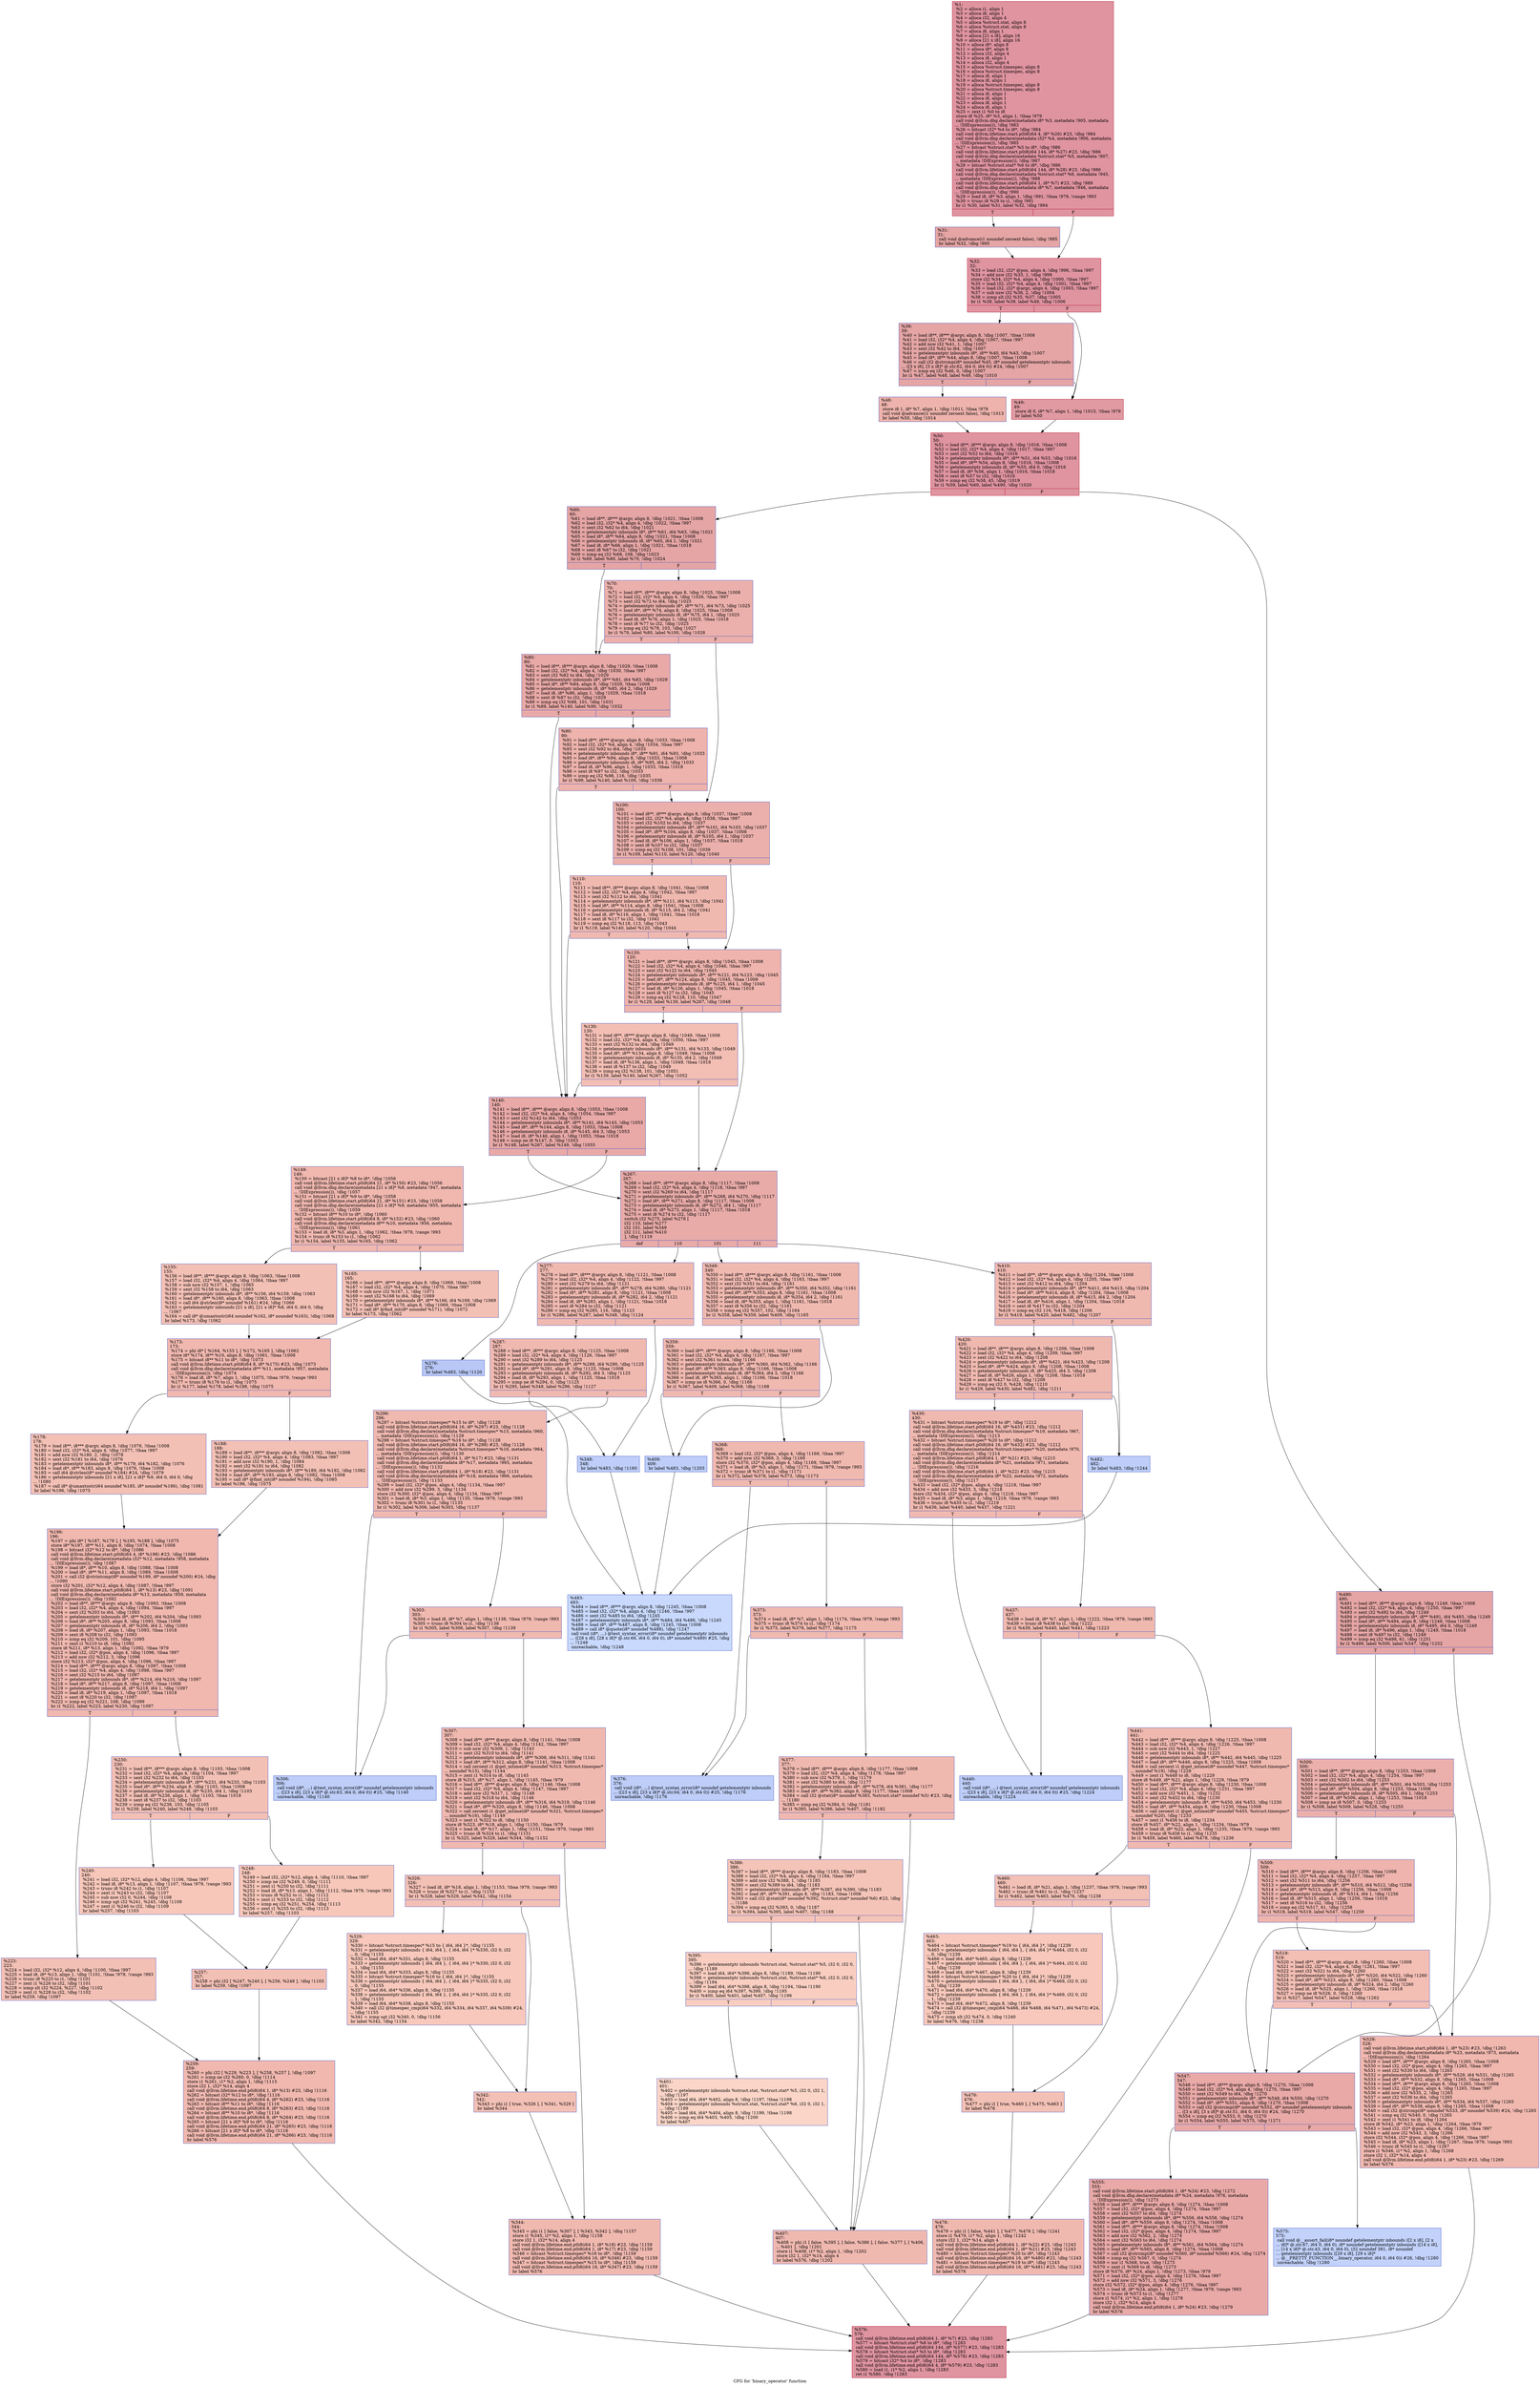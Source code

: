 digraph "CFG for 'binary_operator' function" {
	label="CFG for 'binary_operator' function";

	Node0x14c09e0 [shape=record,color="#b70d28ff", style=filled, fillcolor="#b70d2870",label="{%1:\l  %2 = alloca i1, align 1\l  %3 = alloca i8, align 1\l  %4 = alloca i32, align 4\l  %5 = alloca %struct.stat, align 8\l  %6 = alloca %struct.stat, align 8\l  %7 = alloca i8, align 1\l  %8 = alloca [21 x i8], align 16\l  %9 = alloca [21 x i8], align 16\l  %10 = alloca i8*, align 8\l  %11 = alloca i8*, align 8\l  %12 = alloca i32, align 4\l  %13 = alloca i8, align 1\l  %14 = alloca i32, align 4\l  %15 = alloca %struct.timespec, align 8\l  %16 = alloca %struct.timespec, align 8\l  %17 = alloca i8, align 1\l  %18 = alloca i8, align 1\l  %19 = alloca %struct.timespec, align 8\l  %20 = alloca %struct.timespec, align 8\l  %21 = alloca i8, align 1\l  %22 = alloca i8, align 1\l  %23 = alloca i8, align 1\l  %24 = alloca i8, align 1\l  %25 = zext i1 %0 to i8\l  store i8 %25, i8* %3, align 1, !tbaa !979\l  call void @llvm.dbg.declare(metadata i8* %3, metadata !905, metadata\l... !DIExpression()), !dbg !983\l  %26 = bitcast i32* %4 to i8*, !dbg !984\l  call void @llvm.lifetime.start.p0i8(i64 4, i8* %26) #23, !dbg !984\l  call void @llvm.dbg.declare(metadata i32* %4, metadata !906, metadata\l... !DIExpression()), !dbg !985\l  %27 = bitcast %struct.stat* %5 to i8*, !dbg !986\l  call void @llvm.lifetime.start.p0i8(i64 144, i8* %27) #23, !dbg !986\l  call void @llvm.dbg.declare(metadata %struct.stat* %5, metadata !907,\l... metadata !DIExpression()), !dbg !987\l  %28 = bitcast %struct.stat* %6 to i8*, !dbg !986\l  call void @llvm.lifetime.start.p0i8(i64 144, i8* %28) #23, !dbg !986\l  call void @llvm.dbg.declare(metadata %struct.stat* %6, metadata !945,\l... metadata !DIExpression()), !dbg !988\l  call void @llvm.lifetime.start.p0i8(i64 1, i8* %7) #23, !dbg !989\l  call void @llvm.dbg.declare(metadata i8* %7, metadata !946, metadata\l... !DIExpression()), !dbg !990\l  %29 = load i8, i8* %3, align 1, !dbg !991, !tbaa !979, !range !993\l  %30 = trunc i8 %29 to i1, !dbg !991\l  br i1 %30, label %31, label %32, !dbg !994\l|{<s0>T|<s1>F}}"];
	Node0x14c09e0:s0 -> Node0x14c0c90;
	Node0x14c09e0:s1 -> Node0x14c0ce0;
	Node0x14c0c90 [shape=record,color="#3d50c3ff", style=filled, fillcolor="#c5333470",label="{%31:\l31:                                               \l  call void @advance(i1 noundef zeroext false), !dbg !995\l  br label %32, !dbg !995\l}"];
	Node0x14c0c90 -> Node0x14c0ce0;
	Node0x14c0ce0 [shape=record,color="#b70d28ff", style=filled, fillcolor="#b70d2870",label="{%32:\l32:                                               \l  %33 = load i32, i32* @pos, align 4, !dbg !996, !tbaa !997\l  %34 = add nsw i32 %33, 1, !dbg !999\l  store i32 %34, i32* %4, align 4, !dbg !1000, !tbaa !997\l  %35 = load i32, i32* %4, align 4, !dbg !1001, !tbaa !997\l  %36 = load i32, i32* @argc, align 4, !dbg !1003, !tbaa !997\l  %37 = sub nsw i32 %36, 2, !dbg !1004\l  %38 = icmp slt i32 %35, %37, !dbg !1005\l  br i1 %38, label %39, label %49, !dbg !1006\l|{<s0>T|<s1>F}}"];
	Node0x14c0ce0:s0 -> Node0x14c0d30;
	Node0x14c0ce0:s1 -> Node0x14c0dd0;
	Node0x14c0d30 [shape=record,color="#3d50c3ff", style=filled, fillcolor="#c5333470",label="{%39:\l39:                                               \l  %40 = load i8**, i8*** @argv, align 8, !dbg !1007, !tbaa !1008\l  %41 = load i32, i32* %4, align 4, !dbg !1007, !tbaa !997\l  %42 = add nsw i32 %41, 1, !dbg !1007\l  %43 = sext i32 %42 to i64, !dbg !1007\l  %44 = getelementptr inbounds i8*, i8** %40, i64 %43, !dbg !1007\l  %45 = load i8*, i8** %44, align 8, !dbg !1007, !tbaa !1008\l  %46 = call i32 @strcmp(i8* noundef %45, i8* noundef getelementptr inbounds\l... ([3 x i8], [3 x i8]* @.str.62, i64 0, i64 0)) #24, !dbg !1007\l  %47 = icmp eq i32 %46, 0, !dbg !1007\l  br i1 %47, label %48, label %49, !dbg !1010\l|{<s0>T|<s1>F}}"];
	Node0x14c0d30:s0 -> Node0x14c0d80;
	Node0x14c0d30:s1 -> Node0x14c0dd0;
	Node0x14c0d80 [shape=record,color="#3d50c3ff", style=filled, fillcolor="#d6524470",label="{%48:\l48:                                               \l  store i8 1, i8* %7, align 1, !dbg !1011, !tbaa !979\l  call void @advance(i1 noundef zeroext false), !dbg !1013\l  br label %50, !dbg !1014\l}"];
	Node0x14c0d80 -> Node0x14c0e20;
	Node0x14c0dd0 [shape=record,color="#b70d28ff", style=filled, fillcolor="#bb1b2c70",label="{%49:\l49:                                               \l  store i8 0, i8* %7, align 1, !dbg !1015, !tbaa !979\l  br label %50\l}"];
	Node0x14c0dd0 -> Node0x14c0e20;
	Node0x14c0e20 [shape=record,color="#b70d28ff", style=filled, fillcolor="#b70d2870",label="{%50:\l50:                                               \l  %51 = load i8**, i8*** @argv, align 8, !dbg !1016, !tbaa !1008\l  %52 = load i32, i32* %4, align 4, !dbg !1017, !tbaa !997\l  %53 = sext i32 %52 to i64, !dbg !1016\l  %54 = getelementptr inbounds i8*, i8** %51, i64 %53, !dbg !1016\l  %55 = load i8*, i8** %54, align 8, !dbg !1016, !tbaa !1008\l  %56 = getelementptr inbounds i8, i8* %55, i64 0, !dbg !1016\l  %57 = load i8, i8* %56, align 1, !dbg !1016, !tbaa !1018\l  %58 = sext i8 %57 to i32, !dbg !1016\l  %59 = icmp eq i32 %58, 45, !dbg !1019\l  br i1 %59, label %60, label %490, !dbg !1020\l|{<s0>T|<s1>F}}"];
	Node0x14c0e20:s0 -> Node0x14c0e70;
	Node0x14c0e20:s1 -> Node0x14c2090;
	Node0x14c0e70 [shape=record,color="#3d50c3ff", style=filled, fillcolor="#c5333470",label="{%60:\l60:                                               \l  %61 = load i8**, i8*** @argv, align 8, !dbg !1021, !tbaa !1008\l  %62 = load i32, i32* %4, align 4, !dbg !1022, !tbaa !997\l  %63 = sext i32 %62 to i64, !dbg !1021\l  %64 = getelementptr inbounds i8*, i8** %61, i64 %63, !dbg !1021\l  %65 = load i8*, i8** %64, align 8, !dbg !1021, !tbaa !1008\l  %66 = getelementptr inbounds i8, i8* %65, i64 1, !dbg !1021\l  %67 = load i8, i8* %66, align 1, !dbg !1021, !tbaa !1018\l  %68 = sext i8 %67 to i32, !dbg !1021\l  %69 = icmp eq i32 %68, 108, !dbg !1023\l  br i1 %69, label %80, label %70, !dbg !1024\l|{<s0>T|<s1>F}}"];
	Node0x14c0e70:s0 -> Node0x14c0f10;
	Node0x14c0e70:s1 -> Node0x14c0ec0;
	Node0x14c0ec0 [shape=record,color="#3d50c3ff", style=filled, fillcolor="#d24b4070",label="{%70:\l70:                                               \l  %71 = load i8**, i8*** @argv, align 8, !dbg !1025, !tbaa !1008\l  %72 = load i32, i32* %4, align 4, !dbg !1026, !tbaa !997\l  %73 = sext i32 %72 to i64, !dbg !1025\l  %74 = getelementptr inbounds i8*, i8** %71, i64 %73, !dbg !1025\l  %75 = load i8*, i8** %74, align 8, !dbg !1025, !tbaa !1008\l  %76 = getelementptr inbounds i8, i8* %75, i64 1, !dbg !1025\l  %77 = load i8, i8* %76, align 1, !dbg !1025, !tbaa !1018\l  %78 = sext i8 %77 to i32, !dbg !1025\l  %79 = icmp eq i32 %78, 103, !dbg !1027\l  br i1 %79, label %80, label %100, !dbg !1028\l|{<s0>T|<s1>F}}"];
	Node0x14c0ec0:s0 -> Node0x14c0f10;
	Node0x14c0ec0:s1 -> Node0x14c0fb0;
	Node0x14c0f10 [shape=record,color="#3d50c3ff", style=filled, fillcolor="#ca3b3770",label="{%80:\l80:                                               \l  %81 = load i8**, i8*** @argv, align 8, !dbg !1029, !tbaa !1008\l  %82 = load i32, i32* %4, align 4, !dbg !1030, !tbaa !997\l  %83 = sext i32 %82 to i64, !dbg !1029\l  %84 = getelementptr inbounds i8*, i8** %81, i64 %83, !dbg !1029\l  %85 = load i8*, i8** %84, align 8, !dbg !1029, !tbaa !1008\l  %86 = getelementptr inbounds i8, i8* %85, i64 2, !dbg !1029\l  %87 = load i8, i8* %86, align 1, !dbg !1029, !tbaa !1018\l  %88 = sext i8 %87 to i32, !dbg !1029\l  %89 = icmp eq i32 %88, 101, !dbg !1031\l  br i1 %89, label %140, label %90, !dbg !1032\l|{<s0>T|<s1>F}}"];
	Node0x14c0f10:s0 -> Node0x14c10f0;
	Node0x14c0f10:s1 -> Node0x14c0f60;
	Node0x14c0f60 [shape=record,color="#3d50c3ff", style=filled, fillcolor="#d6524470",label="{%90:\l90:                                               \l  %91 = load i8**, i8*** @argv, align 8, !dbg !1033, !tbaa !1008\l  %92 = load i32, i32* %4, align 4, !dbg !1034, !tbaa !997\l  %93 = sext i32 %92 to i64, !dbg !1033\l  %94 = getelementptr inbounds i8*, i8** %91, i64 %93, !dbg !1033\l  %95 = load i8*, i8** %94, align 8, !dbg !1033, !tbaa !1008\l  %96 = getelementptr inbounds i8, i8* %95, i64 2, !dbg !1033\l  %97 = load i8, i8* %96, align 1, !dbg !1033, !tbaa !1018\l  %98 = sext i8 %97 to i32, !dbg !1033\l  %99 = icmp eq i32 %98, 116, !dbg !1035\l  br i1 %99, label %140, label %100, !dbg !1036\l|{<s0>T|<s1>F}}"];
	Node0x14c0f60:s0 -> Node0x14c10f0;
	Node0x14c0f60:s1 -> Node0x14c0fb0;
	Node0x14c0fb0 [shape=record,color="#3d50c3ff", style=filled, fillcolor="#d24b4070",label="{%100:\l100:                                              \l  %101 = load i8**, i8*** @argv, align 8, !dbg !1037, !tbaa !1008\l  %102 = load i32, i32* %4, align 4, !dbg !1038, !tbaa !997\l  %103 = sext i32 %102 to i64, !dbg !1037\l  %104 = getelementptr inbounds i8*, i8** %101, i64 %103, !dbg !1037\l  %105 = load i8*, i8** %104, align 8, !dbg !1037, !tbaa !1008\l  %106 = getelementptr inbounds i8, i8* %105, i64 1, !dbg !1037\l  %107 = load i8, i8* %106, align 1, !dbg !1037, !tbaa !1018\l  %108 = sext i8 %107 to i32, !dbg !1037\l  %109 = icmp eq i32 %108, 101, !dbg !1039\l  br i1 %109, label %110, label %120, !dbg !1040\l|{<s0>T|<s1>F}}"];
	Node0x14c0fb0:s0 -> Node0x14c1000;
	Node0x14c0fb0:s1 -> Node0x14c1050;
	Node0x14c1000 [shape=record,color="#3d50c3ff", style=filled, fillcolor="#de614d70",label="{%110:\l110:                                              \l  %111 = load i8**, i8*** @argv, align 8, !dbg !1041, !tbaa !1008\l  %112 = load i32, i32* %4, align 4, !dbg !1042, !tbaa !997\l  %113 = sext i32 %112 to i64, !dbg !1041\l  %114 = getelementptr inbounds i8*, i8** %111, i64 %113, !dbg !1041\l  %115 = load i8*, i8** %114, align 8, !dbg !1041, !tbaa !1008\l  %116 = getelementptr inbounds i8, i8* %115, i64 2, !dbg !1041\l  %117 = load i8, i8* %116, align 1, !dbg !1041, !tbaa !1018\l  %118 = sext i8 %117 to i32, !dbg !1041\l  %119 = icmp eq i32 %118, 113, !dbg !1043\l  br i1 %119, label %140, label %120, !dbg !1044\l|{<s0>T|<s1>F}}"];
	Node0x14c1000:s0 -> Node0x14c10f0;
	Node0x14c1000:s1 -> Node0x14c1050;
	Node0x14c1050 [shape=record,color="#3d50c3ff", style=filled, fillcolor="#d8564670",label="{%120:\l120:                                              \l  %121 = load i8**, i8*** @argv, align 8, !dbg !1045, !tbaa !1008\l  %122 = load i32, i32* %4, align 4, !dbg !1046, !tbaa !997\l  %123 = sext i32 %122 to i64, !dbg !1045\l  %124 = getelementptr inbounds i8*, i8** %121, i64 %123, !dbg !1045\l  %125 = load i8*, i8** %124, align 8, !dbg !1045, !tbaa !1008\l  %126 = getelementptr inbounds i8, i8* %125, i64 1, !dbg !1045\l  %127 = load i8, i8* %126, align 1, !dbg !1045, !tbaa !1018\l  %128 = sext i8 %127 to i32, !dbg !1045\l  %129 = icmp eq i32 %128, 110, !dbg !1047\l  br i1 %129, label %130, label %267, !dbg !1048\l|{<s0>T|<s1>F}}"];
	Node0x14c1050:s0 -> Node0x14c10a0;
	Node0x14c1050:s1 -> Node0x14c1550;
	Node0x14c10a0 [shape=record,color="#3d50c3ff", style=filled, fillcolor="#e36c5570",label="{%130:\l130:                                              \l  %131 = load i8**, i8*** @argv, align 8, !dbg !1049, !tbaa !1008\l  %132 = load i32, i32* %4, align 4, !dbg !1050, !tbaa !997\l  %133 = sext i32 %132 to i64, !dbg !1049\l  %134 = getelementptr inbounds i8*, i8** %131, i64 %133, !dbg !1049\l  %135 = load i8*, i8** %134, align 8, !dbg !1049, !tbaa !1008\l  %136 = getelementptr inbounds i8, i8* %135, i64 2, !dbg !1049\l  %137 = load i8, i8* %136, align 1, !dbg !1049, !tbaa !1018\l  %138 = sext i8 %137 to i32, !dbg !1049\l  %139 = icmp eq i32 %138, 101, !dbg !1051\l  br i1 %139, label %140, label %267, !dbg !1052\l|{<s0>T|<s1>F}}"];
	Node0x14c10a0:s0 -> Node0x14c10f0;
	Node0x14c10a0:s1 -> Node0x14c1550;
	Node0x14c10f0 [shape=record,color="#3d50c3ff", style=filled, fillcolor="#ca3b3770",label="{%140:\l140:                                              \l  %141 = load i8**, i8*** @argv, align 8, !dbg !1053, !tbaa !1008\l  %142 = load i32, i32* %4, align 4, !dbg !1054, !tbaa !997\l  %143 = sext i32 %142 to i64, !dbg !1053\l  %144 = getelementptr inbounds i8*, i8** %141, i64 %143, !dbg !1053\l  %145 = load i8*, i8** %144, align 8, !dbg !1053, !tbaa !1008\l  %146 = getelementptr inbounds i8, i8* %145, i64 3, !dbg !1053\l  %147 = load i8, i8* %146, align 1, !dbg !1053, !tbaa !1018\l  %148 = icmp ne i8 %147, 0, !dbg !1053\l  br i1 %148, label %267, label %149, !dbg !1055\l|{<s0>T|<s1>F}}"];
	Node0x14c10f0:s0 -> Node0x14c1550;
	Node0x14c10f0:s1 -> Node0x14c1140;
	Node0x14c1140 [shape=record,color="#3d50c3ff", style=filled, fillcolor="#dc5d4a70",label="{%149:\l149:                                              \l  %150 = bitcast [21 x i8]* %8 to i8*, !dbg !1056\l  call void @llvm.lifetime.start.p0i8(i64 21, i8* %150) #23, !dbg !1056\l  call void @llvm.dbg.declare(metadata [21 x i8]* %8, metadata !947, metadata\l... !DIExpression()), !dbg !1057\l  %151 = bitcast [21 x i8]* %9 to i8*, !dbg !1058\l  call void @llvm.lifetime.start.p0i8(i64 21, i8* %151) #23, !dbg !1058\l  call void @llvm.dbg.declare(metadata [21 x i8]* %9, metadata !955, metadata\l... !DIExpression()), !dbg !1059\l  %152 = bitcast i8** %10 to i8*, !dbg !1060\l  call void @llvm.lifetime.start.p0i8(i64 8, i8* %152) #23, !dbg !1060\l  call void @llvm.dbg.declare(metadata i8** %10, metadata !956, metadata\l... !DIExpression()), !dbg !1061\l  %153 = load i8, i8* %3, align 1, !dbg !1062, !tbaa !979, !range !993\l  %154 = trunc i8 %153 to i1, !dbg !1062\l  br i1 %154, label %155, label %165, !dbg !1062\l|{<s0>T|<s1>F}}"];
	Node0x14c1140:s0 -> Node0x14c1190;
	Node0x14c1140:s1 -> Node0x14c11e0;
	Node0x14c1190 [shape=record,color="#3d50c3ff", style=filled, fillcolor="#e5705870",label="{%155:\l155:                                              \l  %156 = load i8**, i8*** @argv, align 8, !dbg !1063, !tbaa !1008\l  %157 = load i32, i32* %4, align 4, !dbg !1064, !tbaa !997\l  %158 = sub nsw i32 %157, 1, !dbg !1065\l  %159 = sext i32 %158 to i64, !dbg !1063\l  %160 = getelementptr inbounds i8*, i8** %156, i64 %159, !dbg !1063\l  %161 = load i8*, i8** %160, align 8, !dbg !1063, !tbaa !1008\l  %162 = call i64 @strlen(i8* noundef %161) #24, !dbg !1066\l  %163 = getelementptr inbounds [21 x i8], [21 x i8]* %8, i64 0, i64 0, !dbg\l... !1067\l  %164 = call i8* @umaxtostr(i64 noundef %162, i8* noundef %163), !dbg !1068\l  br label %173, !dbg !1062\l}"];
	Node0x14c1190 -> Node0x14c1230;
	Node0x14c11e0 [shape=record,color="#3d50c3ff", style=filled, fillcolor="#e5705870",label="{%165:\l165:                                              \l  %166 = load i8**, i8*** @argv, align 8, !dbg !1069, !tbaa !1008\l  %167 = load i32, i32* %4, align 4, !dbg !1070, !tbaa !997\l  %168 = sub nsw i32 %167, 1, !dbg !1071\l  %169 = sext i32 %168 to i64, !dbg !1069\l  %170 = getelementptr inbounds i8*, i8** %166, i64 %169, !dbg !1069\l  %171 = load i8*, i8** %170, align 8, !dbg !1069, !tbaa !1008\l  %172 = call i8* @find_int(i8* noundef %171), !dbg !1072\l  br label %173, !dbg !1062\l}"];
	Node0x14c11e0 -> Node0x14c1230;
	Node0x14c1230 [shape=record,color="#3d50c3ff", style=filled, fillcolor="#dc5d4a70",label="{%173:\l173:                                              \l  %174 = phi i8* [ %164, %155 ], [ %172, %165 ], !dbg !1062\l  store i8* %174, i8** %10, align 8, !dbg !1061, !tbaa !1008\l  %175 = bitcast i8** %11 to i8*, !dbg !1073\l  call void @llvm.lifetime.start.p0i8(i64 8, i8* %175) #23, !dbg !1073\l  call void @llvm.dbg.declare(metadata i8** %11, metadata !957, metadata\l... !DIExpression()), !dbg !1074\l  %176 = load i8, i8* %7, align 1, !dbg !1075, !tbaa !979, !range !993\l  %177 = trunc i8 %176 to i1, !dbg !1075\l  br i1 %177, label %178, label %188, !dbg !1075\l|{<s0>T|<s1>F}}"];
	Node0x14c1230:s0 -> Node0x14c1280;
	Node0x14c1230:s1 -> Node0x14c12d0;
	Node0x14c1280 [shape=record,color="#3d50c3ff", style=filled, fillcolor="#e5705870",label="{%178:\l178:                                              \l  %179 = load i8**, i8*** @argv, align 8, !dbg !1076, !tbaa !1008\l  %180 = load i32, i32* %4, align 4, !dbg !1077, !tbaa !997\l  %181 = add nsw i32 %180, 2, !dbg !1078\l  %182 = sext i32 %181 to i64, !dbg !1076\l  %183 = getelementptr inbounds i8*, i8** %179, i64 %182, !dbg !1076\l  %184 = load i8*, i8** %183, align 8, !dbg !1076, !tbaa !1008\l  %185 = call i64 @strlen(i8* noundef %184) #24, !dbg !1079\l  %186 = getelementptr inbounds [21 x i8], [21 x i8]* %9, i64 0, i64 0, !dbg\l... !1080\l  %187 = call i8* @umaxtostr(i64 noundef %185, i8* noundef %186), !dbg !1081\l  br label %196, !dbg !1075\l}"];
	Node0x14c1280 -> Node0x14c1320;
	Node0x14c12d0 [shape=record,color="#3d50c3ff", style=filled, fillcolor="#e5705870",label="{%188:\l188:                                              \l  %189 = load i8**, i8*** @argv, align 8, !dbg !1082, !tbaa !1008\l  %190 = load i32, i32* %4, align 4, !dbg !1083, !tbaa !997\l  %191 = add nsw i32 %190, 1, !dbg !1084\l  %192 = sext i32 %191 to i64, !dbg !1082\l  %193 = getelementptr inbounds i8*, i8** %189, i64 %192, !dbg !1082\l  %194 = load i8*, i8** %193, align 8, !dbg !1082, !tbaa !1008\l  %195 = call i8* @find_int(i8* noundef %194), !dbg !1085\l  br label %196, !dbg !1075\l}"];
	Node0x14c12d0 -> Node0x14c1320;
	Node0x14c1320 [shape=record,color="#3d50c3ff", style=filled, fillcolor="#dc5d4a70",label="{%196:\l196:                                              \l  %197 = phi i8* [ %187, %178 ], [ %195, %188 ], !dbg !1075\l  store i8* %197, i8** %11, align 8, !dbg !1074, !tbaa !1008\l  %198 = bitcast i32* %12 to i8*, !dbg !1086\l  call void @llvm.lifetime.start.p0i8(i64 4, i8* %198) #23, !dbg !1086\l  call void @llvm.dbg.declare(metadata i32* %12, metadata !958, metadata\l... !DIExpression()), !dbg !1087\l  %199 = load i8*, i8** %10, align 8, !dbg !1088, !tbaa !1008\l  %200 = load i8*, i8** %11, align 8, !dbg !1089, !tbaa !1008\l  %201 = call i32 @strintcmp(i8* noundef %199, i8* noundef %200) #24, !dbg\l... !1090\l  store i32 %201, i32* %12, align 4, !dbg !1087, !tbaa !997\l  call void @llvm.lifetime.start.p0i8(i64 1, i8* %13) #23, !dbg !1091\l  call void @llvm.dbg.declare(metadata i8* %13, metadata !959, metadata\l... !DIExpression()), !dbg !1092\l  %202 = load i8**, i8*** @argv, align 8, !dbg !1093, !tbaa !1008\l  %203 = load i32, i32* %4, align 4, !dbg !1094, !tbaa !997\l  %204 = sext i32 %203 to i64, !dbg !1093\l  %205 = getelementptr inbounds i8*, i8** %202, i64 %204, !dbg !1093\l  %206 = load i8*, i8** %205, align 8, !dbg !1093, !tbaa !1008\l  %207 = getelementptr inbounds i8, i8* %206, i64 2, !dbg !1093\l  %208 = load i8, i8* %207, align 1, !dbg !1093, !tbaa !1018\l  %209 = sext i8 %208 to i32, !dbg !1093\l  %210 = icmp eq i32 %209, 101, !dbg !1095\l  %211 = zext i1 %210 to i8, !dbg !1092\l  store i8 %211, i8* %13, align 1, !dbg !1092, !tbaa !979\l  %212 = load i32, i32* @pos, align 4, !dbg !1096, !tbaa !997\l  %213 = add nsw i32 %212, 3, !dbg !1096\l  store i32 %213, i32* @pos, align 4, !dbg !1096, !tbaa !997\l  %214 = load i8**, i8*** @argv, align 8, !dbg !1097, !tbaa !1008\l  %215 = load i32, i32* %4, align 4, !dbg !1098, !tbaa !997\l  %216 = sext i32 %215 to i64, !dbg !1097\l  %217 = getelementptr inbounds i8*, i8** %214, i64 %216, !dbg !1097\l  %218 = load i8*, i8** %217, align 8, !dbg !1097, !tbaa !1008\l  %219 = getelementptr inbounds i8, i8* %218, i64 1, !dbg !1097\l  %220 = load i8, i8* %219, align 1, !dbg !1097, !tbaa !1018\l  %221 = sext i8 %220 to i32, !dbg !1097\l  %222 = icmp eq i32 %221, 108, !dbg !1099\l  br i1 %222, label %223, label %230, !dbg !1097\l|{<s0>T|<s1>F}}"];
	Node0x14c1320:s0 -> Node0x14c1370;
	Node0x14c1320:s1 -> Node0x14c13c0;
	Node0x14c1370 [shape=record,color="#3d50c3ff", style=filled, fillcolor="#e5705870",label="{%223:\l223:                                              \l  %224 = load i32, i32* %12, align 4, !dbg !1100, !tbaa !997\l  %225 = load i8, i8* %13, align 1, !dbg !1101, !tbaa !979, !range !993\l  %226 = trunc i8 %225 to i1, !dbg !1101\l  %227 = zext i1 %226 to i32, !dbg !1101\l  %228 = icmp slt i32 %224, %227, !dbg !1102\l  %229 = zext i1 %228 to i32, !dbg !1102\l  br label %259, !dbg !1097\l}"];
	Node0x14c1370 -> Node0x14c1500;
	Node0x14c13c0 [shape=record,color="#3d50c3ff", style=filled, fillcolor="#e5705870",label="{%230:\l230:                                              \l  %231 = load i8**, i8*** @argv, align 8, !dbg !1103, !tbaa !1008\l  %232 = load i32, i32* %4, align 4, !dbg !1104, !tbaa !997\l  %233 = sext i32 %232 to i64, !dbg !1103\l  %234 = getelementptr inbounds i8*, i8** %231, i64 %233, !dbg !1103\l  %235 = load i8*, i8** %234, align 8, !dbg !1103, !tbaa !1008\l  %236 = getelementptr inbounds i8, i8* %235, i64 1, !dbg !1103\l  %237 = load i8, i8* %236, align 1, !dbg !1103, !tbaa !1018\l  %238 = sext i8 %237 to i32, !dbg !1103\l  %239 = icmp eq i32 %238, 103, !dbg !1105\l  br i1 %239, label %240, label %248, !dbg !1103\l|{<s0>T|<s1>F}}"];
	Node0x14c13c0:s0 -> Node0x14c1410;
	Node0x14c13c0:s1 -> Node0x14c1460;
	Node0x14c1410 [shape=record,color="#3d50c3ff", style=filled, fillcolor="#ec7f6370",label="{%240:\l240:                                              \l  %241 = load i32, i32* %12, align 4, !dbg !1106, !tbaa !997\l  %242 = load i8, i8* %13, align 1, !dbg !1107, !tbaa !979, !range !993\l  %243 = trunc i8 %242 to i1, !dbg !1107\l  %244 = zext i1 %243 to i32, !dbg !1107\l  %245 = sub nsw i32 0, %244, !dbg !1108\l  %246 = icmp sgt i32 %241, %245, !dbg !1109\l  %247 = zext i1 %246 to i32, !dbg !1109\l  br label %257, !dbg !1103\l}"];
	Node0x14c1410 -> Node0x14c14b0;
	Node0x14c1460 [shape=record,color="#3d50c3ff", style=filled, fillcolor="#ec7f6370",label="{%248:\l248:                                              \l  %249 = load i32, i32* %12, align 4, !dbg !1110, !tbaa !997\l  %250 = icmp ne i32 %249, 0, !dbg !1111\l  %251 = zext i1 %250 to i32, !dbg !1111\l  %252 = load i8, i8* %13, align 1, !dbg !1112, !tbaa !979, !range !993\l  %253 = trunc i8 %252 to i1, !dbg !1112\l  %254 = zext i1 %253 to i32, !dbg !1112\l  %255 = icmp eq i32 %251, %254, !dbg !1113\l  %256 = zext i1 %255 to i32, !dbg !1113\l  br label %257, !dbg !1103\l}"];
	Node0x14c1460 -> Node0x14c14b0;
	Node0x14c14b0 [shape=record,color="#3d50c3ff", style=filled, fillcolor="#e5705870",label="{%257:\l257:                                              \l  %258 = phi i32 [ %247, %240 ], [ %256, %248 ], !dbg !1103\l  br label %259, !dbg !1097\l}"];
	Node0x14c14b0 -> Node0x14c1500;
	Node0x14c1500 [shape=record,color="#3d50c3ff", style=filled, fillcolor="#dc5d4a70",label="{%259:\l259:                                              \l  %260 = phi i32 [ %229, %223 ], [ %258, %257 ], !dbg !1097\l  %261 = icmp ne i32 %260, 0, !dbg !1114\l  store i1 %261, i1* %2, align 1, !dbg !1115\l  store i32 1, i32* %14, align 4\l  call void @llvm.lifetime.end.p0i8(i64 1, i8* %13) #23, !dbg !1116\l  %262 = bitcast i32* %12 to i8*, !dbg !1116\l  call void @llvm.lifetime.end.p0i8(i64 4, i8* %262) #23, !dbg !1116\l  %263 = bitcast i8** %11 to i8*, !dbg !1116\l  call void @llvm.lifetime.end.p0i8(i64 8, i8* %263) #23, !dbg !1116\l  %264 = bitcast i8** %10 to i8*, !dbg !1116\l  call void @llvm.lifetime.end.p0i8(i64 8, i8* %264) #23, !dbg !1116\l  %265 = bitcast [21 x i8]* %9 to i8*, !dbg !1116\l  call void @llvm.lifetime.end.p0i8(i64 21, i8* %265) #23, !dbg !1116\l  %266 = bitcast [21 x i8]* %8 to i8*, !dbg !1116\l  call void @llvm.lifetime.end.p0i8(i64 21, i8* %266) #23, !dbg !1116\l  br label %576\l}"];
	Node0x14c1500 -> Node0x14c2310;
	Node0x14c1550 [shape=record,color="#3d50c3ff", style=filled, fillcolor="#cc403a70",label="{%267:\l267:                                              \l  %268 = load i8**, i8*** @argv, align 8, !dbg !1117, !tbaa !1008\l  %269 = load i32, i32* %4, align 4, !dbg !1118, !tbaa !997\l  %270 = sext i32 %269 to i64, !dbg !1117\l  %271 = getelementptr inbounds i8*, i8** %268, i64 %270, !dbg !1117\l  %272 = load i8*, i8** %271, align 8, !dbg !1117, !tbaa !1008\l  %273 = getelementptr inbounds i8, i8* %272, i64 1, !dbg !1117\l  %274 = load i8, i8* %273, align 1, !dbg !1117, !tbaa !1018\l  %275 = sext i8 %274 to i32, !dbg !1117\l  switch i32 %275, label %276 [\l    i32 110, label %277\l    i32 101, label %349\l    i32 111, label %410\l  ], !dbg !1119\l|{<s0>def|<s1>110|<s2>101|<s3>111}}"];
	Node0x14c1550:s0 -> Node0x14c15a0;
	Node0x14c1550:s1 -> Node0x14c15f0;
	Node0x14c1550:s2 -> Node0x14c1960;
	Node0x14c1550:s3 -> Node0x14c1cd0;
	Node0x14c15a0 [shape=record,color="#3d50c3ff", style=filled, fillcolor="#5f7fe870",label="{%276:\l276:                                              \l  br label %483, !dbg !1120\l}"];
	Node0x14c15a0 -> Node0x14c2040;
	Node0x14c15f0 [shape=record,color="#3d50c3ff", style=filled, fillcolor="#de614d70",label="{%277:\l277:                                              \l  %278 = load i8**, i8*** @argv, align 8, !dbg !1121, !tbaa !1008\l  %279 = load i32, i32* %4, align 4, !dbg !1122, !tbaa !997\l  %280 = sext i32 %279 to i64, !dbg !1121\l  %281 = getelementptr inbounds i8*, i8** %278, i64 %280, !dbg !1121\l  %282 = load i8*, i8** %281, align 8, !dbg !1121, !tbaa !1008\l  %283 = getelementptr inbounds i8, i8* %282, i64 2, !dbg !1121\l  %284 = load i8, i8* %283, align 1, !dbg !1121, !tbaa !1018\l  %285 = sext i8 %284 to i32, !dbg !1121\l  %286 = icmp eq i32 %285, 116, !dbg !1123\l  br i1 %286, label %287, label %348, !dbg !1124\l|{<s0>T|<s1>F}}"];
	Node0x14c15f0:s0 -> Node0x14c1640;
	Node0x14c15f0:s1 -> Node0x14c1910;
	Node0x14c1640 [shape=record,color="#3d50c3ff", style=filled, fillcolor="#de614d70",label="{%287:\l287:                                              \l  %288 = load i8**, i8*** @argv, align 8, !dbg !1125, !tbaa !1008\l  %289 = load i32, i32* %4, align 4, !dbg !1126, !tbaa !997\l  %290 = sext i32 %289 to i64, !dbg !1125\l  %291 = getelementptr inbounds i8*, i8** %288, i64 %290, !dbg !1125\l  %292 = load i8*, i8** %291, align 8, !dbg !1125, !tbaa !1008\l  %293 = getelementptr inbounds i8, i8* %292, i64 3, !dbg !1125\l  %294 = load i8, i8* %293, align 1, !dbg !1125, !tbaa !1018\l  %295 = icmp ne i8 %294, 0, !dbg !1125\l  br i1 %295, label %348, label %296, !dbg !1127\l|{<s0>T|<s1>F}}"];
	Node0x14c1640:s0 -> Node0x14c1910;
	Node0x14c1640:s1 -> Node0x14c1690;
	Node0x14c1690 [shape=record,color="#3d50c3ff", style=filled, fillcolor="#de614d70",label="{%296:\l296:                                              \l  %297 = bitcast %struct.timespec* %15 to i8*, !dbg !1128\l  call void @llvm.lifetime.start.p0i8(i64 16, i8* %297) #23, !dbg !1128\l  call void @llvm.dbg.declare(metadata %struct.timespec* %15, metadata !960,\l... metadata !DIExpression()), !dbg !1129\l  %298 = bitcast %struct.timespec* %16 to i8*, !dbg !1128\l  call void @llvm.lifetime.start.p0i8(i64 16, i8* %298) #23, !dbg !1128\l  call void @llvm.dbg.declare(metadata %struct.timespec* %16, metadata !964,\l... metadata !DIExpression()), !dbg !1130\l  call void @llvm.lifetime.start.p0i8(i64 1, i8* %17) #23, !dbg !1131\l  call void @llvm.dbg.declare(metadata i8* %17, metadata !965, metadata\l... !DIExpression()), !dbg !1132\l  call void @llvm.lifetime.start.p0i8(i64 1, i8* %18) #23, !dbg !1131\l  call void @llvm.dbg.declare(metadata i8* %18, metadata !966, metadata\l... !DIExpression()), !dbg !1133\l  %299 = load i32, i32* @pos, align 4, !dbg !1134, !tbaa !997\l  %300 = add nsw i32 %299, 3, !dbg !1134\l  store i32 %300, i32* @pos, align 4, !dbg !1134, !tbaa !997\l  %301 = load i8, i8* %3, align 1, !dbg !1135, !tbaa !979, !range !993\l  %302 = trunc i8 %301 to i1, !dbg !1135\l  br i1 %302, label %306, label %303, !dbg !1137\l|{<s0>T|<s1>F}}"];
	Node0x14c1690:s0 -> Node0x14c1730;
	Node0x14c1690:s1 -> Node0x14c16e0;
	Node0x14c16e0 [shape=record,color="#3d50c3ff", style=filled, fillcolor="#de614d70",label="{%303:\l303:                                              \l  %304 = load i8, i8* %7, align 1, !dbg !1138, !tbaa !979, !range !993\l  %305 = trunc i8 %304 to i1, !dbg !1138\l  br i1 %305, label %306, label %307, !dbg !1139\l|{<s0>T|<s1>F}}"];
	Node0x14c16e0:s0 -> Node0x14c1730;
	Node0x14c16e0:s1 -> Node0x14c1780;
	Node0x14c1730 [shape=record,color="#3d50c3ff", style=filled, fillcolor="#6c8ff170",label="{%306:\l306:                                              \l  call void (i8*, ...) @test_syntax_error(i8* noundef getelementptr inbounds\l... ([23 x i8], [23 x i8]* @.str.63, i64 0, i64 0)) #25, !dbg !1140\l  unreachable, !dbg !1140\l}"];
	Node0x14c1780 [shape=record,color="#3d50c3ff", style=filled, fillcolor="#de614d70",label="{%307:\l307:                                              \l  %308 = load i8**, i8*** @argv, align 8, !dbg !1141, !tbaa !1008\l  %309 = load i32, i32* %4, align 4, !dbg !1142, !tbaa !997\l  %310 = sub nsw i32 %309, 1, !dbg !1143\l  %311 = sext i32 %310 to i64, !dbg !1141\l  %312 = getelementptr inbounds i8*, i8** %308, i64 %311, !dbg !1141\l  %313 = load i8*, i8** %312, align 8, !dbg !1141, !tbaa !1008\l  %314 = call zeroext i1 @get_mtime(i8* noundef %313, %struct.timespec*\l... noundef %15), !dbg !1144\l  %315 = zext i1 %314 to i8, !dbg !1145\l  store i8 %315, i8* %17, align 1, !dbg !1145, !tbaa !979\l  %316 = load i8**, i8*** @argv, align 8, !dbg !1146, !tbaa !1008\l  %317 = load i32, i32* %4, align 4, !dbg !1147, !tbaa !997\l  %318 = add nsw i32 %317, 1, !dbg !1148\l  %319 = sext i32 %318 to i64, !dbg !1146\l  %320 = getelementptr inbounds i8*, i8** %316, i64 %319, !dbg !1146\l  %321 = load i8*, i8** %320, align 8, !dbg !1146, !tbaa !1008\l  %322 = call zeroext i1 @get_mtime(i8* noundef %321, %struct.timespec*\l... noundef %16), !dbg !1149\l  %323 = zext i1 %322 to i8, !dbg !1150\l  store i8 %323, i8* %18, align 1, !dbg !1150, !tbaa !979\l  %324 = load i8, i8* %17, align 1, !dbg !1151, !tbaa !979, !range !993\l  %325 = trunc i8 %324 to i1, !dbg !1151\l  br i1 %325, label %326, label %344, !dbg !1152\l|{<s0>T|<s1>F}}"];
	Node0x14c1780:s0 -> Node0x14c17d0;
	Node0x14c1780:s1 -> Node0x14c18c0;
	Node0x14c17d0 [shape=record,color="#3d50c3ff", style=filled, fillcolor="#e5705870",label="{%326:\l326:                                              \l  %327 = load i8, i8* %18, align 1, !dbg !1153, !tbaa !979, !range !993\l  %328 = trunc i8 %327 to i1, !dbg !1153\l  br i1 %328, label %329, label %342, !dbg !1154\l|{<s0>T|<s1>F}}"];
	Node0x14c17d0:s0 -> Node0x14c1820;
	Node0x14c17d0:s1 -> Node0x14c1870;
	Node0x14c1820 [shape=record,color="#3d50c3ff", style=filled, fillcolor="#ed836670",label="{%329:\l329:                                              \l  %330 = bitcast %struct.timespec* %15 to \{ i64, i64 \}*, !dbg !1155\l  %331 = getelementptr inbounds \{ i64, i64 \}, \{ i64, i64 \}* %330, i32 0, i32\l... 0, !dbg !1155\l  %332 = load i64, i64* %331, align 8, !dbg !1155\l  %333 = getelementptr inbounds \{ i64, i64 \}, \{ i64, i64 \}* %330, i32 0, i32\l... 1, !dbg !1155\l  %334 = load i64, i64* %333, align 8, !dbg !1155\l  %335 = bitcast %struct.timespec* %16 to \{ i64, i64 \}*, !dbg !1155\l  %336 = getelementptr inbounds \{ i64, i64 \}, \{ i64, i64 \}* %335, i32 0, i32\l... 0, !dbg !1155\l  %337 = load i64, i64* %336, align 8, !dbg !1155\l  %338 = getelementptr inbounds \{ i64, i64 \}, \{ i64, i64 \}* %335, i32 0, i32\l... 1, !dbg !1155\l  %339 = load i64, i64* %338, align 8, !dbg !1155\l  %340 = call i32 @timespec_cmp(i64 %332, i64 %334, i64 %337, i64 %339) #24,\l... !dbg !1155\l  %341 = icmp sgt i32 %340, 0, !dbg !1156\l  br label %342, !dbg !1154\l}"];
	Node0x14c1820 -> Node0x14c1870;
	Node0x14c1870 [shape=record,color="#3d50c3ff", style=filled, fillcolor="#e5705870",label="{%342:\l342:                                              \l  %343 = phi i1 [ true, %326 ], [ %341, %329 ]\l  br label %344\l}"];
	Node0x14c1870 -> Node0x14c18c0;
	Node0x14c18c0 [shape=record,color="#3d50c3ff", style=filled, fillcolor="#de614d70",label="{%344:\l344:                                              \l  %345 = phi i1 [ false, %307 ], [ %343, %342 ], !dbg !1157\l  store i1 %345, i1* %2, align 1, !dbg !1158\l  store i32 1, i32* %14, align 4\l  call void @llvm.lifetime.end.p0i8(i64 1, i8* %18) #23, !dbg !1159\l  call void @llvm.lifetime.end.p0i8(i64 1, i8* %17) #23, !dbg !1159\l  %346 = bitcast %struct.timespec* %16 to i8*, !dbg !1159\l  call void @llvm.lifetime.end.p0i8(i64 16, i8* %346) #23, !dbg !1159\l  %347 = bitcast %struct.timespec* %15 to i8*, !dbg !1159\l  call void @llvm.lifetime.end.p0i8(i64 16, i8* %347) #23, !dbg !1159\l  br label %576\l}"];
	Node0x14c18c0 -> Node0x14c2310;
	Node0x14c1910 [shape=record,color="#3d50c3ff", style=filled, fillcolor="#6c8ff170",label="{%348:\l348:                                              \l  br label %483, !dbg !1160\l}"];
	Node0x14c1910 -> Node0x14c2040;
	Node0x14c1960 [shape=record,color="#3d50c3ff", style=filled, fillcolor="#de614d70",label="{%349:\l349:                                              \l  %350 = load i8**, i8*** @argv, align 8, !dbg !1161, !tbaa !1008\l  %351 = load i32, i32* %4, align 4, !dbg !1163, !tbaa !997\l  %352 = sext i32 %351 to i64, !dbg !1161\l  %353 = getelementptr inbounds i8*, i8** %350, i64 %352, !dbg !1161\l  %354 = load i8*, i8** %353, align 8, !dbg !1161, !tbaa !1008\l  %355 = getelementptr inbounds i8, i8* %354, i64 2, !dbg !1161\l  %356 = load i8, i8* %355, align 1, !dbg !1161, !tbaa !1018\l  %357 = sext i8 %356 to i32, !dbg !1161\l  %358 = icmp eq i32 %357, 102, !dbg !1164\l  br i1 %358, label %359, label %409, !dbg !1165\l|{<s0>T|<s1>F}}"];
	Node0x14c1960:s0 -> Node0x14c19b0;
	Node0x14c1960:s1 -> Node0x14c1c80;
	Node0x14c19b0 [shape=record,color="#3d50c3ff", style=filled, fillcolor="#de614d70",label="{%359:\l359:                                              \l  %360 = load i8**, i8*** @argv, align 8, !dbg !1166, !tbaa !1008\l  %361 = load i32, i32* %4, align 4, !dbg !1167, !tbaa !997\l  %362 = sext i32 %361 to i64, !dbg !1166\l  %363 = getelementptr inbounds i8*, i8** %360, i64 %362, !dbg !1166\l  %364 = load i8*, i8** %363, align 8, !dbg !1166, !tbaa !1008\l  %365 = getelementptr inbounds i8, i8* %364, i64 3, !dbg !1166\l  %366 = load i8, i8* %365, align 1, !dbg !1166, !tbaa !1018\l  %367 = icmp ne i8 %366, 0, !dbg !1166\l  br i1 %367, label %409, label %368, !dbg !1168\l|{<s0>T|<s1>F}}"];
	Node0x14c19b0:s0 -> Node0x14c1c80;
	Node0x14c19b0:s1 -> Node0x14c1a00;
	Node0x14c1a00 [shape=record,color="#3d50c3ff", style=filled, fillcolor="#de614d70",label="{%368:\l368:                                              \l  %369 = load i32, i32* @pos, align 4, !dbg !1169, !tbaa !997\l  %370 = add nsw i32 %369, 3, !dbg !1169\l  store i32 %370, i32* @pos, align 4, !dbg !1169, !tbaa !997\l  %371 = load i8, i8* %3, align 1, !dbg !1171, !tbaa !979, !range !993\l  %372 = trunc i8 %371 to i1, !dbg !1171\l  br i1 %372, label %376, label %373, !dbg !1173\l|{<s0>T|<s1>F}}"];
	Node0x14c1a00:s0 -> Node0x14c1aa0;
	Node0x14c1a00:s1 -> Node0x14c1a50;
	Node0x14c1a50 [shape=record,color="#3d50c3ff", style=filled, fillcolor="#de614d70",label="{%373:\l373:                                              \l  %374 = load i8, i8* %7, align 1, !dbg !1174, !tbaa !979, !range !993\l  %375 = trunc i8 %374 to i1, !dbg !1174\l  br i1 %375, label %376, label %377, !dbg !1175\l|{<s0>T|<s1>F}}"];
	Node0x14c1a50:s0 -> Node0x14c1aa0;
	Node0x14c1a50:s1 -> Node0x14c1af0;
	Node0x14c1aa0 [shape=record,color="#3d50c3ff", style=filled, fillcolor="#6c8ff170",label="{%376:\l376:                                              \l  call void (i8*, ...) @test_syntax_error(i8* noundef getelementptr inbounds\l... ([23 x i8], [23 x i8]* @.str.64, i64 0, i64 0)) #25, !dbg !1176\l  unreachable, !dbg !1176\l}"];
	Node0x14c1af0 [shape=record,color="#3d50c3ff", style=filled, fillcolor="#de614d70",label="{%377:\l377:                                              \l  %378 = load i8**, i8*** @argv, align 8, !dbg !1177, !tbaa !1008\l  %379 = load i32, i32* %4, align 4, !dbg !1178, !tbaa !997\l  %380 = sub nsw i32 %379, 1, !dbg !1179\l  %381 = sext i32 %380 to i64, !dbg !1177\l  %382 = getelementptr inbounds i8*, i8** %378, i64 %381, !dbg !1177\l  %383 = load i8*, i8** %382, align 8, !dbg !1177, !tbaa !1008\l  %384 = call i32 @stat(i8* noundef %383, %struct.stat* noundef %5) #23, !dbg\l... !1180\l  %385 = icmp eq i32 %384, 0, !dbg !1181\l  br i1 %385, label %386, label %407, !dbg !1182\l|{<s0>T|<s1>F}}"];
	Node0x14c1af0:s0 -> Node0x14c1b40;
	Node0x14c1af0:s1 -> Node0x14c1c30;
	Node0x14c1b40 [shape=record,color="#3d50c3ff", style=filled, fillcolor="#e97a5f70",label="{%386:\l386:                                              \l  %387 = load i8**, i8*** @argv, align 8, !dbg !1183, !tbaa !1008\l  %388 = load i32, i32* %4, align 4, !dbg !1184, !tbaa !997\l  %389 = add nsw i32 %388, 1, !dbg !1185\l  %390 = sext i32 %389 to i64, !dbg !1183\l  %391 = getelementptr inbounds i8*, i8** %387, i64 %390, !dbg !1183\l  %392 = load i8*, i8** %391, align 8, !dbg !1183, !tbaa !1008\l  %393 = call i32 @stat(i8* noundef %392, %struct.stat* noundef %6) #23, !dbg\l... !1186\l  %394 = icmp eq i32 %393, 0, !dbg !1187\l  br i1 %394, label %395, label %407, !dbg !1188\l|{<s0>T|<s1>F}}"];
	Node0x14c1b40:s0 -> Node0x14c1b90;
	Node0x14c1b40:s1 -> Node0x14c1c30;
	Node0x14c1b90 [shape=record,color="#3d50c3ff", style=filled, fillcolor="#f2907270",label="{%395:\l395:                                              \l  %396 = getelementptr inbounds %struct.stat, %struct.stat* %5, i32 0, i32 0,\l... !dbg !1189\l  %397 = load i64, i64* %396, align 8, !dbg !1189, !tbaa !1190\l  %398 = getelementptr inbounds %struct.stat, %struct.stat* %6, i32 0, i32 0,\l... !dbg !1194\l  %399 = load i64, i64* %398, align 8, !dbg !1194, !tbaa !1190\l  %400 = icmp eq i64 %397, %399, !dbg !1195\l  br i1 %400, label %401, label %407, !dbg !1196\l|{<s0>T|<s1>F}}"];
	Node0x14c1b90:s0 -> Node0x14c1be0;
	Node0x14c1b90:s1 -> Node0x14c1c30;
	Node0x14c1be0 [shape=record,color="#3d50c3ff", style=filled, fillcolor="#f5a08170",label="{%401:\l401:                                              \l  %402 = getelementptr inbounds %struct.stat, %struct.stat* %5, i32 0, i32 1,\l... !dbg !1197\l  %403 = load i64, i64* %402, align 8, !dbg !1197, !tbaa !1198\l  %404 = getelementptr inbounds %struct.stat, %struct.stat* %6, i32 0, i32 1,\l... !dbg !1199\l  %405 = load i64, i64* %404, align 8, !dbg !1199, !tbaa !1198\l  %406 = icmp eq i64 %403, %405, !dbg !1200\l  br label %407\l}"];
	Node0x14c1be0 -> Node0x14c1c30;
	Node0x14c1c30 [shape=record,color="#3d50c3ff", style=filled, fillcolor="#de614d70",label="{%407:\l407:                                              \l  %408 = phi i1 [ false, %395 ], [ false, %386 ], [ false, %377 ], [ %406,\l... %401 ], !dbg !1201\l  store i1 %408, i1* %2, align 1, !dbg !1202\l  store i32 1, i32* %14, align 4\l  br label %576, !dbg !1202\l}"];
	Node0x14c1c30 -> Node0x14c2310;
	Node0x14c1c80 [shape=record,color="#3d50c3ff", style=filled, fillcolor="#6c8ff170",label="{%409:\l409:                                              \l  br label %483, !dbg !1203\l}"];
	Node0x14c1c80 -> Node0x14c2040;
	Node0x14c1cd0 [shape=record,color="#3d50c3ff", style=filled, fillcolor="#de614d70",label="{%410:\l410:                                              \l  %411 = load i8**, i8*** @argv, align 8, !dbg !1204, !tbaa !1008\l  %412 = load i32, i32* %4, align 4, !dbg !1205, !tbaa !997\l  %413 = sext i32 %412 to i64, !dbg !1204\l  %414 = getelementptr inbounds i8*, i8** %411, i64 %413, !dbg !1204\l  %415 = load i8*, i8** %414, align 8, !dbg !1204, !tbaa !1008\l  %416 = getelementptr inbounds i8, i8* %415, i64 2, !dbg !1204\l  %417 = load i8, i8* %416, align 1, !dbg !1204, !tbaa !1018\l  %418 = sext i8 %417 to i32, !dbg !1204\l  %419 = icmp eq i32 116, %418, !dbg !1206\l  br i1 %419, label %420, label %482, !dbg !1207\l|{<s0>T|<s1>F}}"];
	Node0x14c1cd0:s0 -> Node0x14c1d20;
	Node0x14c1cd0:s1 -> Node0x14c1ff0;
	Node0x14c1d20 [shape=record,color="#3d50c3ff", style=filled, fillcolor="#de614d70",label="{%420:\l420:                                              \l  %421 = load i8**, i8*** @argv, align 8, !dbg !1208, !tbaa !1008\l  %422 = load i32, i32* %4, align 4, !dbg !1209, !tbaa !997\l  %423 = sext i32 %422 to i64, !dbg !1208\l  %424 = getelementptr inbounds i8*, i8** %421, i64 %423, !dbg !1208\l  %425 = load i8*, i8** %424, align 8, !dbg !1208, !tbaa !1008\l  %426 = getelementptr inbounds i8, i8* %425, i64 3, !dbg !1208\l  %427 = load i8, i8* %426, align 1, !dbg !1208, !tbaa !1018\l  %428 = sext i8 %427 to i32, !dbg !1208\l  %429 = icmp eq i32 0, %428, !dbg !1210\l  br i1 %429, label %430, label %482, !dbg !1211\l|{<s0>T|<s1>F}}"];
	Node0x14c1d20:s0 -> Node0x14c1d70;
	Node0x14c1d20:s1 -> Node0x14c1ff0;
	Node0x14c1d70 [shape=record,color="#3d50c3ff", style=filled, fillcolor="#de614d70",label="{%430:\l430:                                              \l  %431 = bitcast %struct.timespec* %19 to i8*, !dbg !1212\l  call void @llvm.lifetime.start.p0i8(i64 16, i8* %431) #23, !dbg !1212\l  call void @llvm.dbg.declare(metadata %struct.timespec* %19, metadata !967,\l... metadata !DIExpression()), !dbg !1213\l  %432 = bitcast %struct.timespec* %20 to i8*, !dbg !1212\l  call void @llvm.lifetime.start.p0i8(i64 16, i8* %432) #23, !dbg !1212\l  call void @llvm.dbg.declare(metadata %struct.timespec* %20, metadata !970,\l... metadata !DIExpression()), !dbg !1214\l  call void @llvm.lifetime.start.p0i8(i64 1, i8* %21) #23, !dbg !1215\l  call void @llvm.dbg.declare(metadata i8* %21, metadata !971, metadata\l... !DIExpression()), !dbg !1216\l  call void @llvm.lifetime.start.p0i8(i64 1, i8* %22) #23, !dbg !1215\l  call void @llvm.dbg.declare(metadata i8* %22, metadata !972, metadata\l... !DIExpression()), !dbg !1217\l  %433 = load i32, i32* @pos, align 4, !dbg !1218, !tbaa !997\l  %434 = add nsw i32 %433, 3, !dbg !1218\l  store i32 %434, i32* @pos, align 4, !dbg !1218, !tbaa !997\l  %435 = load i8, i8* %3, align 1, !dbg !1219, !tbaa !979, !range !993\l  %436 = trunc i8 %435 to i1, !dbg !1219\l  br i1 %436, label %440, label %437, !dbg !1221\l|{<s0>T|<s1>F}}"];
	Node0x14c1d70:s0 -> Node0x14c1e10;
	Node0x14c1d70:s1 -> Node0x14c1dc0;
	Node0x14c1dc0 [shape=record,color="#3d50c3ff", style=filled, fillcolor="#de614d70",label="{%437:\l437:                                              \l  %438 = load i8, i8* %7, align 1, !dbg !1222, !tbaa !979, !range !993\l  %439 = trunc i8 %438 to i1, !dbg !1222\l  br i1 %439, label %440, label %441, !dbg !1223\l|{<s0>T|<s1>F}}"];
	Node0x14c1dc0:s0 -> Node0x14c1e10;
	Node0x14c1dc0:s1 -> Node0x14c1e60;
	Node0x14c1e10 [shape=record,color="#3d50c3ff", style=filled, fillcolor="#6c8ff170",label="{%440:\l440:                                              \l  call void (i8*, ...) @test_syntax_error(i8* noundef getelementptr inbounds\l... ([23 x i8], [23 x i8]* @.str.65, i64 0, i64 0)) #25, !dbg !1224\l  unreachable, !dbg !1224\l}"];
	Node0x14c1e60 [shape=record,color="#3d50c3ff", style=filled, fillcolor="#de614d70",label="{%441:\l441:                                              \l  %442 = load i8**, i8*** @argv, align 8, !dbg !1225, !tbaa !1008\l  %443 = load i32, i32* %4, align 4, !dbg !1226, !tbaa !997\l  %444 = sub nsw i32 %443, 1, !dbg !1227\l  %445 = sext i32 %444 to i64, !dbg !1225\l  %446 = getelementptr inbounds i8*, i8** %442, i64 %445, !dbg !1225\l  %447 = load i8*, i8** %446, align 8, !dbg !1225, !tbaa !1008\l  %448 = call zeroext i1 @get_mtime(i8* noundef %447, %struct.timespec*\l... noundef %19), !dbg !1228\l  %449 = zext i1 %448 to i8, !dbg !1229\l  store i8 %449, i8* %21, align 1, !dbg !1229, !tbaa !979\l  %450 = load i8**, i8*** @argv, align 8, !dbg !1230, !tbaa !1008\l  %451 = load i32, i32* %4, align 4, !dbg !1231, !tbaa !997\l  %452 = add nsw i32 %451, 1, !dbg !1232\l  %453 = sext i32 %452 to i64, !dbg !1230\l  %454 = getelementptr inbounds i8*, i8** %450, i64 %453, !dbg !1230\l  %455 = load i8*, i8** %454, align 8, !dbg !1230, !tbaa !1008\l  %456 = call zeroext i1 @get_mtime(i8* noundef %455, %struct.timespec*\l... noundef %20), !dbg !1233\l  %457 = zext i1 %456 to i8, !dbg !1234\l  store i8 %457, i8* %22, align 1, !dbg !1234, !tbaa !979\l  %458 = load i8, i8* %22, align 1, !dbg !1235, !tbaa !979, !range !993\l  %459 = trunc i8 %458 to i1, !dbg !1235\l  br i1 %459, label %460, label %478, !dbg !1236\l|{<s0>T|<s1>F}}"];
	Node0x14c1e60:s0 -> Node0x14c1eb0;
	Node0x14c1e60:s1 -> Node0x14c1fa0;
	Node0x14c1eb0 [shape=record,color="#3d50c3ff", style=filled, fillcolor="#e5705870",label="{%460:\l460:                                              \l  %461 = load i8, i8* %21, align 1, !dbg !1237, !tbaa !979, !range !993\l  %462 = trunc i8 %461 to i1, !dbg !1237\l  br i1 %462, label %463, label %476, !dbg !1238\l|{<s0>T|<s1>F}}"];
	Node0x14c1eb0:s0 -> Node0x14c1f00;
	Node0x14c1eb0:s1 -> Node0x14c1f50;
	Node0x14c1f00 [shape=record,color="#3d50c3ff", style=filled, fillcolor="#ed836670",label="{%463:\l463:                                              \l  %464 = bitcast %struct.timespec* %19 to \{ i64, i64 \}*, !dbg !1239\l  %465 = getelementptr inbounds \{ i64, i64 \}, \{ i64, i64 \}* %464, i32 0, i32\l... 0, !dbg !1239\l  %466 = load i64, i64* %465, align 8, !dbg !1239\l  %467 = getelementptr inbounds \{ i64, i64 \}, \{ i64, i64 \}* %464, i32 0, i32\l... 1, !dbg !1239\l  %468 = load i64, i64* %467, align 8, !dbg !1239\l  %469 = bitcast %struct.timespec* %20 to \{ i64, i64 \}*, !dbg !1239\l  %470 = getelementptr inbounds \{ i64, i64 \}, \{ i64, i64 \}* %469, i32 0, i32\l... 0, !dbg !1239\l  %471 = load i64, i64* %470, align 8, !dbg !1239\l  %472 = getelementptr inbounds \{ i64, i64 \}, \{ i64, i64 \}* %469, i32 0, i32\l... 1, !dbg !1239\l  %473 = load i64, i64* %472, align 8, !dbg !1239\l  %474 = call i32 @timespec_cmp(i64 %466, i64 %468, i64 %471, i64 %473) #24,\l... !dbg !1239\l  %475 = icmp slt i32 %474, 0, !dbg !1240\l  br label %476, !dbg !1238\l}"];
	Node0x14c1f00 -> Node0x14c1f50;
	Node0x14c1f50 [shape=record,color="#3d50c3ff", style=filled, fillcolor="#e5705870",label="{%476:\l476:                                              \l  %477 = phi i1 [ true, %460 ], [ %475, %463 ]\l  br label %478\l}"];
	Node0x14c1f50 -> Node0x14c1fa0;
	Node0x14c1fa0 [shape=record,color="#3d50c3ff", style=filled, fillcolor="#de614d70",label="{%478:\l478:                                              \l  %479 = phi i1 [ false, %441 ], [ %477, %476 ], !dbg !1241\l  store i1 %479, i1* %2, align 1, !dbg !1242\l  store i32 1, i32* %14, align 4\l  call void @llvm.lifetime.end.p0i8(i64 1, i8* %22) #23, !dbg !1243\l  call void @llvm.lifetime.end.p0i8(i64 1, i8* %21) #23, !dbg !1243\l  %480 = bitcast %struct.timespec* %20 to i8*, !dbg !1243\l  call void @llvm.lifetime.end.p0i8(i64 16, i8* %480) #23, !dbg !1243\l  %481 = bitcast %struct.timespec* %19 to i8*, !dbg !1243\l  call void @llvm.lifetime.end.p0i8(i64 16, i8* %481) #23, !dbg !1243\l  br label %576\l}"];
	Node0x14c1fa0 -> Node0x14c2310;
	Node0x14c1ff0 [shape=record,color="#3d50c3ff", style=filled, fillcolor="#6c8ff170",label="{%482:\l482:                                              \l  br label %483, !dbg !1244\l}"];
	Node0x14c1ff0 -> Node0x14c2040;
	Node0x14c2040 [shape=record,color="#3d50c3ff", style=filled, fillcolor="#85a8fc70",label="{%483:\l483:                                              \l  %484 = load i8**, i8*** @argv, align 8, !dbg !1245, !tbaa !1008\l  %485 = load i32, i32* %4, align 4, !dbg !1246, !tbaa !997\l  %486 = sext i32 %485 to i64, !dbg !1245\l  %487 = getelementptr inbounds i8*, i8** %484, i64 %486, !dbg !1245\l  %488 = load i8*, i8** %487, align 8, !dbg !1245, !tbaa !1008\l  %489 = call i8* @quote(i8* noundef %488), !dbg !1247\l  call void (i8*, ...) @test_syntax_error(i8* noundef getelementptr inbounds\l... ([28 x i8], [28 x i8]* @.str.66, i64 0, i64 0), i8* noundef %489) #25, !dbg\l... !1248\l  unreachable, !dbg !1248\l}"];
	Node0x14c2090 [shape=record,color="#3d50c3ff", style=filled, fillcolor="#c5333470",label="{%490:\l490:                                              \l  %491 = load i8**, i8*** @argv, align 8, !dbg !1249, !tbaa !1008\l  %492 = load i32, i32* %4, align 4, !dbg !1250, !tbaa !997\l  %493 = sext i32 %492 to i64, !dbg !1249\l  %494 = getelementptr inbounds i8*, i8** %491, i64 %493, !dbg !1249\l  %495 = load i8*, i8** %494, align 8, !dbg !1249, !tbaa !1008\l  %496 = getelementptr inbounds i8, i8* %495, i64 0, !dbg !1249\l  %497 = load i8, i8* %496, align 1, !dbg !1249, !tbaa !1018\l  %498 = sext i8 %497 to i32, !dbg !1249\l  %499 = icmp eq i32 %498, 61, !dbg !1251\l  br i1 %499, label %500, label %547, !dbg !1252\l|{<s0>T|<s1>F}}"];
	Node0x14c2090:s0 -> Node0x14c20e0;
	Node0x14c2090:s1 -> Node0x14c2220;
	Node0x14c20e0 [shape=record,color="#3d50c3ff", style=filled, fillcolor="#d24b4070",label="{%500:\l500:                                              \l  %501 = load i8**, i8*** @argv, align 8, !dbg !1253, !tbaa !1008\l  %502 = load i32, i32* %4, align 4, !dbg !1254, !tbaa !997\l  %503 = sext i32 %502 to i64, !dbg !1253\l  %504 = getelementptr inbounds i8*, i8** %501, i64 %503, !dbg !1253\l  %505 = load i8*, i8** %504, align 8, !dbg !1253, !tbaa !1008\l  %506 = getelementptr inbounds i8, i8* %505, i64 1, !dbg !1253\l  %507 = load i8, i8* %506, align 1, !dbg !1253, !tbaa !1018\l  %508 = icmp ne i8 %507, 0, !dbg !1253\l  br i1 %508, label %509, label %528, !dbg !1255\l|{<s0>T|<s1>F}}"];
	Node0x14c20e0:s0 -> Node0x14c2130;
	Node0x14c20e0:s1 -> Node0x14c21d0;
	Node0x14c2130 [shape=record,color="#3d50c3ff", style=filled, fillcolor="#d8564670",label="{%509:\l509:                                              \l  %510 = load i8**, i8*** @argv, align 8, !dbg !1256, !tbaa !1008\l  %511 = load i32, i32* %4, align 4, !dbg !1257, !tbaa !997\l  %512 = sext i32 %511 to i64, !dbg !1256\l  %513 = getelementptr inbounds i8*, i8** %510, i64 %512, !dbg !1256\l  %514 = load i8*, i8** %513, align 8, !dbg !1256, !tbaa !1008\l  %515 = getelementptr inbounds i8, i8* %514, i64 1, !dbg !1256\l  %516 = load i8, i8* %515, align 1, !dbg !1256, !tbaa !1018\l  %517 = sext i8 %516 to i32, !dbg !1256\l  %518 = icmp eq i32 %517, 61, !dbg !1258\l  br i1 %518, label %519, label %547, !dbg !1259\l|{<s0>T|<s1>F}}"];
	Node0x14c2130:s0 -> Node0x14c2180;
	Node0x14c2130:s1 -> Node0x14c2220;
	Node0x14c2180 [shape=record,color="#3d50c3ff", style=filled, fillcolor="#e36c5570",label="{%519:\l519:                                              \l  %520 = load i8**, i8*** @argv, align 8, !dbg !1260, !tbaa !1008\l  %521 = load i32, i32* %4, align 4, !dbg !1261, !tbaa !997\l  %522 = sext i32 %521 to i64, !dbg !1260\l  %523 = getelementptr inbounds i8*, i8** %520, i64 %522, !dbg !1260\l  %524 = load i8*, i8** %523, align 8, !dbg !1260, !tbaa !1008\l  %525 = getelementptr inbounds i8, i8* %524, i64 2, !dbg !1260\l  %526 = load i8, i8* %525, align 1, !dbg !1260, !tbaa !1018\l  %527 = icmp ne i8 %526, 0, !dbg !1260\l  br i1 %527, label %547, label %528, !dbg !1262\l|{<s0>T|<s1>F}}"];
	Node0x14c2180:s0 -> Node0x14c2220;
	Node0x14c2180:s1 -> Node0x14c21d0;
	Node0x14c21d0 [shape=record,color="#3d50c3ff", style=filled, fillcolor="#dc5d4a70",label="{%528:\l528:                                              \l  call void @llvm.lifetime.start.p0i8(i64 1, i8* %23) #23, !dbg !1263\l  call void @llvm.dbg.declare(metadata i8* %23, metadata !973, metadata\l... !DIExpression()), !dbg !1264\l  %529 = load i8**, i8*** @argv, align 8, !dbg !1265, !tbaa !1008\l  %530 = load i32, i32* @pos, align 4, !dbg !1265, !tbaa !997\l  %531 = sext i32 %530 to i64, !dbg !1265\l  %532 = getelementptr inbounds i8*, i8** %529, i64 %531, !dbg !1265\l  %533 = load i8*, i8** %532, align 8, !dbg !1265, !tbaa !1008\l  %534 = load i8**, i8*** @argv, align 8, !dbg !1265, !tbaa !1008\l  %535 = load i32, i32* @pos, align 4, !dbg !1265, !tbaa !997\l  %536 = add nsw i32 %535, 2, !dbg !1265\l  %537 = sext i32 %536 to i64, !dbg !1265\l  %538 = getelementptr inbounds i8*, i8** %534, i64 %537, !dbg !1265\l  %539 = load i8*, i8** %538, align 8, !dbg !1265, !tbaa !1008\l  %540 = call i32 @strcmp(i8* noundef %533, i8* noundef %539) #24, !dbg !1265\l  %541 = icmp eq i32 %540, 0, !dbg !1265\l  %542 = zext i1 %541 to i8, !dbg !1264\l  store i8 %542, i8* %23, align 1, !dbg !1264, !tbaa !979\l  %543 = load i32, i32* @pos, align 4, !dbg !1266, !tbaa !997\l  %544 = add nsw i32 %543, 3, !dbg !1266\l  store i32 %544, i32* @pos, align 4, !dbg !1266, !tbaa !997\l  %545 = load i8, i8* %23, align 1, !dbg !1267, !tbaa !979, !range !993\l  %546 = trunc i8 %545 to i1, !dbg !1267\l  store i1 %546, i1* %2, align 1, !dbg !1268\l  store i32 1, i32* %14, align 4\l  call void @llvm.lifetime.end.p0i8(i64 1, i8* %23) #23, !dbg !1269\l  br label %576\l}"];
	Node0x14c21d0 -> Node0x14c2310;
	Node0x14c2220 [shape=record,color="#3d50c3ff", style=filled, fillcolor="#ca3b3770",label="{%547:\l547:                                              \l  %548 = load i8**, i8*** @argv, align 8, !dbg !1270, !tbaa !1008\l  %549 = load i32, i32* %4, align 4, !dbg !1270, !tbaa !997\l  %550 = sext i32 %549 to i64, !dbg !1270\l  %551 = getelementptr inbounds i8*, i8** %548, i64 %550, !dbg !1270\l  %552 = load i8*, i8** %551, align 8, !dbg !1270, !tbaa !1008\l  %553 = call i32 @strcmp(i8* noundef %552, i8* noundef getelementptr inbounds\l... ([3 x i8], [3 x i8]* @.str.51, i64 0, i64 0)) #24, !dbg !1270\l  %554 = icmp eq i32 %553, 0, !dbg !1270\l  br i1 %554, label %555, label %575, !dbg !1271\l|{<s0>T|<s1>F}}"];
	Node0x14c2220:s0 -> Node0x14c2270;
	Node0x14c2220:s1 -> Node0x14c22c0;
	Node0x14c2270 [shape=record,color="#3d50c3ff", style=filled, fillcolor="#ca3b3770",label="{%555:\l555:                                              \l  call void @llvm.lifetime.start.p0i8(i64 1, i8* %24) #23, !dbg !1272\l  call void @llvm.dbg.declare(metadata i8* %24, metadata !976, metadata\l... !DIExpression()), !dbg !1273\l  %556 = load i8**, i8*** @argv, align 8, !dbg !1274, !tbaa !1008\l  %557 = load i32, i32* @pos, align 4, !dbg !1274, !tbaa !997\l  %558 = sext i32 %557 to i64, !dbg !1274\l  %559 = getelementptr inbounds i8*, i8** %556, i64 %558, !dbg !1274\l  %560 = load i8*, i8** %559, align 8, !dbg !1274, !tbaa !1008\l  %561 = load i8**, i8*** @argv, align 8, !dbg !1274, !tbaa !1008\l  %562 = load i32, i32* @pos, align 4, !dbg !1274, !tbaa !997\l  %563 = add nsw i32 %562, 2, !dbg !1274\l  %564 = sext i32 %563 to i64, !dbg !1274\l  %565 = getelementptr inbounds i8*, i8** %561, i64 %564, !dbg !1274\l  %566 = load i8*, i8** %565, align 8, !dbg !1274, !tbaa !1008\l  %567 = call i32 @strcmp(i8* noundef %560, i8* noundef %566) #24, !dbg !1274\l  %568 = icmp eq i32 %567, 0, !dbg !1274\l  %569 = xor i1 %568, true, !dbg !1275\l  %570 = zext i1 %569 to i8, !dbg !1273\l  store i8 %570, i8* %24, align 1, !dbg !1273, !tbaa !979\l  %571 = load i32, i32* @pos, align 4, !dbg !1276, !tbaa !997\l  %572 = add nsw i32 %571, 3, !dbg !1276\l  store i32 %572, i32* @pos, align 4, !dbg !1276, !tbaa !997\l  %573 = load i8, i8* %24, align 1, !dbg !1277, !tbaa !979, !range !993\l  %574 = trunc i8 %573 to i1, !dbg !1277\l  store i1 %574, i1* %2, align 1, !dbg !1278\l  store i32 1, i32* %14, align 4\l  call void @llvm.lifetime.end.p0i8(i64 1, i8* %24) #23, !dbg !1279\l  br label %576\l}"];
	Node0x14c2270 -> Node0x14c2310;
	Node0x14c22c0 [shape=record,color="#3d50c3ff", style=filled, fillcolor="#779af770",label="{%575:\l575:                                              \l  call void @__assert_fail(i8* noundef getelementptr inbounds ([2 x i8], [2 x\l... i8]* @.str.67, i64 0, i64 0), i8* noundef getelementptr inbounds ([14 x i8],\l... [14 x i8]* @.str.43, i64 0, i64 0), i32 noundef 381, i8* noundef\l... getelementptr inbounds ([29 x i8], [29 x i8]*\l... @__PRETTY_FUNCTION__.binary_operator, i64 0, i64 0)) #26, !dbg !1280\l  unreachable, !dbg !1280\l}"];
	Node0x14c2310 [shape=record,color="#b70d28ff", style=filled, fillcolor="#b70d2870",label="{%576:\l576:                                              \l  call void @llvm.lifetime.end.p0i8(i64 1, i8* %7) #23, !dbg !1283\l  %577 = bitcast %struct.stat* %6 to i8*, !dbg !1283\l  call void @llvm.lifetime.end.p0i8(i64 144, i8* %577) #23, !dbg !1283\l  %578 = bitcast %struct.stat* %5 to i8*, !dbg !1283\l  call void @llvm.lifetime.end.p0i8(i64 144, i8* %578) #23, !dbg !1283\l  %579 = bitcast i32* %4 to i8*, !dbg !1283\l  call void @llvm.lifetime.end.p0i8(i64 4, i8* %579) #23, !dbg !1283\l  %580 = load i1, i1* %2, align 1, !dbg !1283\l  ret i1 %580, !dbg !1283\l}"];
}
